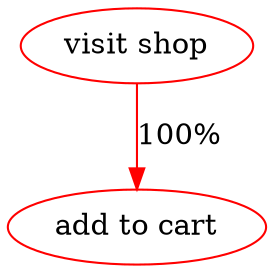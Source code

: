 digraph {
	"visit shop" [label="visit shop" color=red shape=oval]
	"add to cart" [label="add to cart" color=red shape=oval]
	"visit shop" -> "add to cart" [label="100%" color=red shape=oval]
}
